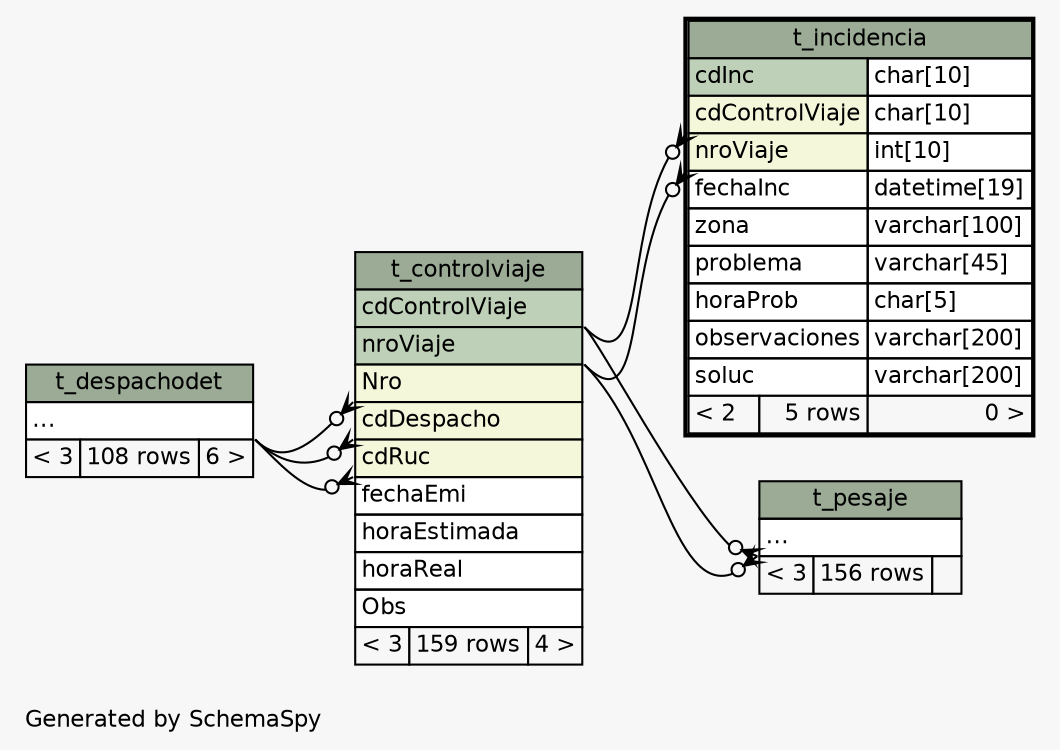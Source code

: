 // dot null on Windows 7 6.1
// SchemaSpy rev 590
digraph "twoDegreesRelationshipsDiagram" {
  graph [
    rankdir="RL"
    bgcolor="#f7f7f7"
    label="\nGenerated by SchemaSpy"
    labeljust="l"
    nodesep="0.18"
    ranksep="0.46"
    fontname="Helvetica"
    fontsize="11"
  ];
  node [
    fontname="Helvetica"
    fontsize="11"
    shape="plaintext"
  ];
  edge [
    arrowsize="0.8"
  ];
  "t_controlviaje":"cdDespacho":sw -> "t_despachodet":"elipses":se [arrowhead=none dir=back arrowtail=crowodot];
  "t_controlviaje":"cdRuc":sw -> "t_despachodet":"elipses":se [arrowhead=none dir=back arrowtail=crowodot];
  "t_controlviaje":"Nro":sw -> "t_despachodet":"elipses":se [arrowhead=none dir=back arrowtail=crowodot];
  "t_incidencia":"cdControlViaje":sw -> "t_controlviaje":"cdControlViaje":se [arrowhead=none dir=back arrowtail=crowodot];
  "t_incidencia":"nroViaje":sw -> "t_controlviaje":"nroViaje":se [arrowhead=none dir=back arrowtail=crowodot];
  "t_pesaje":"elipses":sw -> "t_controlviaje":"cdControlViaje":se [arrowhead=none dir=back arrowtail=crowodot];
  "t_pesaje":"elipses":sw -> "t_controlviaje":"nroViaje":se [arrowhead=none dir=back arrowtail=crowodot];
  "t_controlviaje" [
    label=<
    <TABLE BORDER="0" CELLBORDER="1" CELLSPACING="0" BGCOLOR="#ffffff">
      <TR><TD COLSPAN="3" BGCOLOR="#9bab96" ALIGN="CENTER">t_controlviaje</TD></TR>
      <TR><TD PORT="cdControlViaje" COLSPAN="3" BGCOLOR="#bed1b8" ALIGN="LEFT">cdControlViaje</TD></TR>
      <TR><TD PORT="nroViaje" COLSPAN="3" BGCOLOR="#bed1b8" ALIGN="LEFT">nroViaje</TD></TR>
      <TR><TD PORT="Nro" COLSPAN="3" BGCOLOR="#f4f7da" ALIGN="LEFT">Nro</TD></TR>
      <TR><TD PORT="cdDespacho" COLSPAN="3" BGCOLOR="#f4f7da" ALIGN="LEFT">cdDespacho</TD></TR>
      <TR><TD PORT="cdRuc" COLSPAN="3" BGCOLOR="#f4f7da" ALIGN="LEFT">cdRuc</TD></TR>
      <TR><TD PORT="fechaEmi" COLSPAN="3" ALIGN="LEFT">fechaEmi</TD></TR>
      <TR><TD PORT="horaEstimada" COLSPAN="3" ALIGN="LEFT">horaEstimada</TD></TR>
      <TR><TD PORT="horaReal" COLSPAN="3" ALIGN="LEFT">horaReal</TD></TR>
      <TR><TD PORT="Obs" COLSPAN="3" ALIGN="LEFT">Obs</TD></TR>
      <TR><TD ALIGN="LEFT" BGCOLOR="#f7f7f7">&lt; 3</TD><TD ALIGN="RIGHT" BGCOLOR="#f7f7f7">159 rows</TD><TD ALIGN="RIGHT" BGCOLOR="#f7f7f7">4 &gt;</TD></TR>
    </TABLE>>
    URL="t_controlviaje.html"
    tooltip="t_controlviaje"
  ];
  "t_despachodet" [
    label=<
    <TABLE BORDER="0" CELLBORDER="1" CELLSPACING="0" BGCOLOR="#ffffff">
      <TR><TD COLSPAN="3" BGCOLOR="#9bab96" ALIGN="CENTER">t_despachodet</TD></TR>
      <TR><TD PORT="elipses" COLSPAN="3" ALIGN="LEFT">...</TD></TR>
      <TR><TD ALIGN="LEFT" BGCOLOR="#f7f7f7">&lt; 3</TD><TD ALIGN="RIGHT" BGCOLOR="#f7f7f7">108 rows</TD><TD ALIGN="RIGHT" BGCOLOR="#f7f7f7">6 &gt;</TD></TR>
    </TABLE>>
    URL="t_despachodet.html"
    tooltip="t_despachodet"
  ];
  "t_incidencia" [
    label=<
    <TABLE BORDER="2" CELLBORDER="1" CELLSPACING="0" BGCOLOR="#ffffff">
      <TR><TD COLSPAN="3" BGCOLOR="#9bab96" ALIGN="CENTER">t_incidencia</TD></TR>
      <TR><TD PORT="cdInc" COLSPAN="2" BGCOLOR="#bed1b8" ALIGN="LEFT">cdInc</TD><TD PORT="cdInc.type" ALIGN="LEFT">char[10]</TD></TR>
      <TR><TD PORT="cdControlViaje" COLSPAN="2" BGCOLOR="#f4f7da" ALIGN="LEFT">cdControlViaje</TD><TD PORT="cdControlViaje.type" ALIGN="LEFT">char[10]</TD></TR>
      <TR><TD PORT="nroViaje" COLSPAN="2" BGCOLOR="#f4f7da" ALIGN="LEFT">nroViaje</TD><TD PORT="nroViaje.type" ALIGN="LEFT">int[10]</TD></TR>
      <TR><TD PORT="fechaInc" COLSPAN="2" ALIGN="LEFT">fechaInc</TD><TD PORT="fechaInc.type" ALIGN="LEFT">datetime[19]</TD></TR>
      <TR><TD PORT="zona" COLSPAN="2" ALIGN="LEFT">zona</TD><TD PORT="zona.type" ALIGN="LEFT">varchar[100]</TD></TR>
      <TR><TD PORT="problema" COLSPAN="2" ALIGN="LEFT">problema</TD><TD PORT="problema.type" ALIGN="LEFT">varchar[45]</TD></TR>
      <TR><TD PORT="horaProb" COLSPAN="2" ALIGN="LEFT">horaProb</TD><TD PORT="horaProb.type" ALIGN="LEFT">char[5]</TD></TR>
      <TR><TD PORT="observaciones" COLSPAN="2" ALIGN="LEFT">observaciones</TD><TD PORT="observaciones.type" ALIGN="LEFT">varchar[200]</TD></TR>
      <TR><TD PORT="soluc" COLSPAN="2" ALIGN="LEFT">soluc</TD><TD PORT="soluc.type" ALIGN="LEFT">varchar[200]</TD></TR>
      <TR><TD ALIGN="LEFT" BGCOLOR="#f7f7f7">&lt; 2</TD><TD ALIGN="RIGHT" BGCOLOR="#f7f7f7">5 rows</TD><TD ALIGN="RIGHT" BGCOLOR="#f7f7f7">0 &gt;</TD></TR>
    </TABLE>>
    URL="t_incidencia.html"
    tooltip="t_incidencia"
  ];
  "t_pesaje" [
    label=<
    <TABLE BORDER="0" CELLBORDER="1" CELLSPACING="0" BGCOLOR="#ffffff">
      <TR><TD COLSPAN="3" BGCOLOR="#9bab96" ALIGN="CENTER">t_pesaje</TD></TR>
      <TR><TD PORT="elipses" COLSPAN="3" ALIGN="LEFT">...</TD></TR>
      <TR><TD ALIGN="LEFT" BGCOLOR="#f7f7f7">&lt; 3</TD><TD ALIGN="RIGHT" BGCOLOR="#f7f7f7">156 rows</TD><TD ALIGN="RIGHT" BGCOLOR="#f7f7f7">  </TD></TR>
    </TABLE>>
    URL="t_pesaje.html"
    tooltip="t_pesaje"
  ];
}

